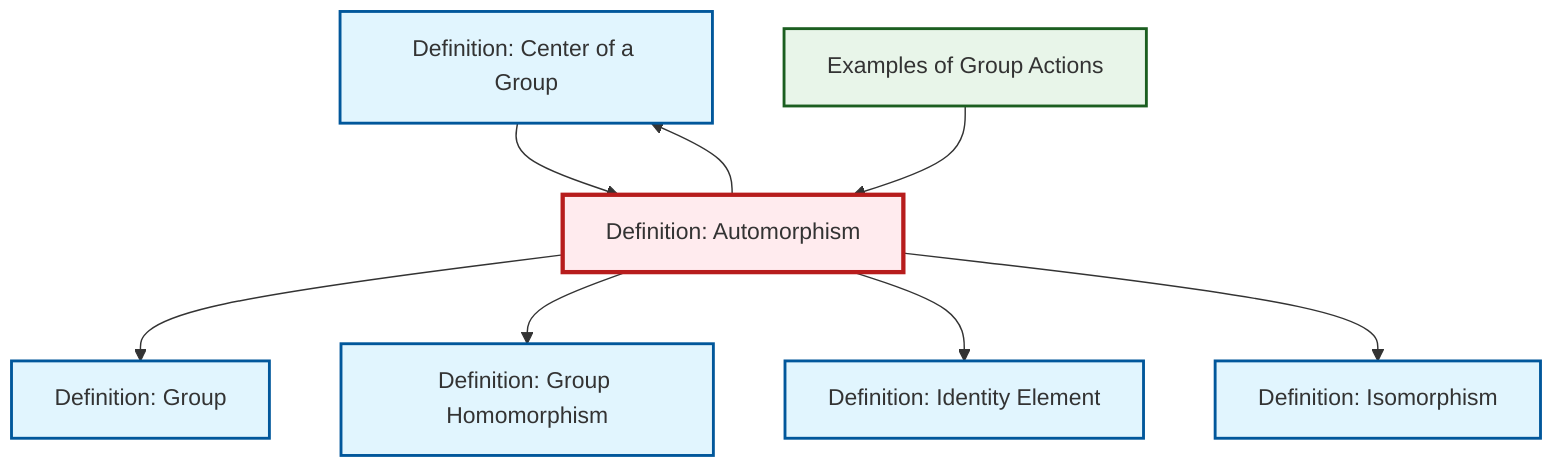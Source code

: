 graph TD
    classDef definition fill:#e1f5fe,stroke:#01579b,stroke-width:2px
    classDef theorem fill:#f3e5f5,stroke:#4a148c,stroke-width:2px
    classDef axiom fill:#fff3e0,stroke:#e65100,stroke-width:2px
    classDef example fill:#e8f5e9,stroke:#1b5e20,stroke-width:2px
    classDef current fill:#ffebee,stroke:#b71c1c,stroke-width:3px
    def-homomorphism["Definition: Group Homomorphism"]:::definition
    def-identity-element["Definition: Identity Element"]:::definition
    def-center-of-group["Definition: Center of a Group"]:::definition
    def-automorphism["Definition: Automorphism"]:::definition
    def-isomorphism["Definition: Isomorphism"]:::definition
    def-group["Definition: Group"]:::definition
    ex-group-action-examples["Examples of Group Actions"]:::example
    def-automorphism --> def-group
    def-automorphism --> def-homomorphism
    def-center-of-group --> def-automorphism
    def-automorphism --> def-identity-element
    def-automorphism --> def-center-of-group
    def-automorphism --> def-isomorphism
    ex-group-action-examples --> def-automorphism
    class def-automorphism current